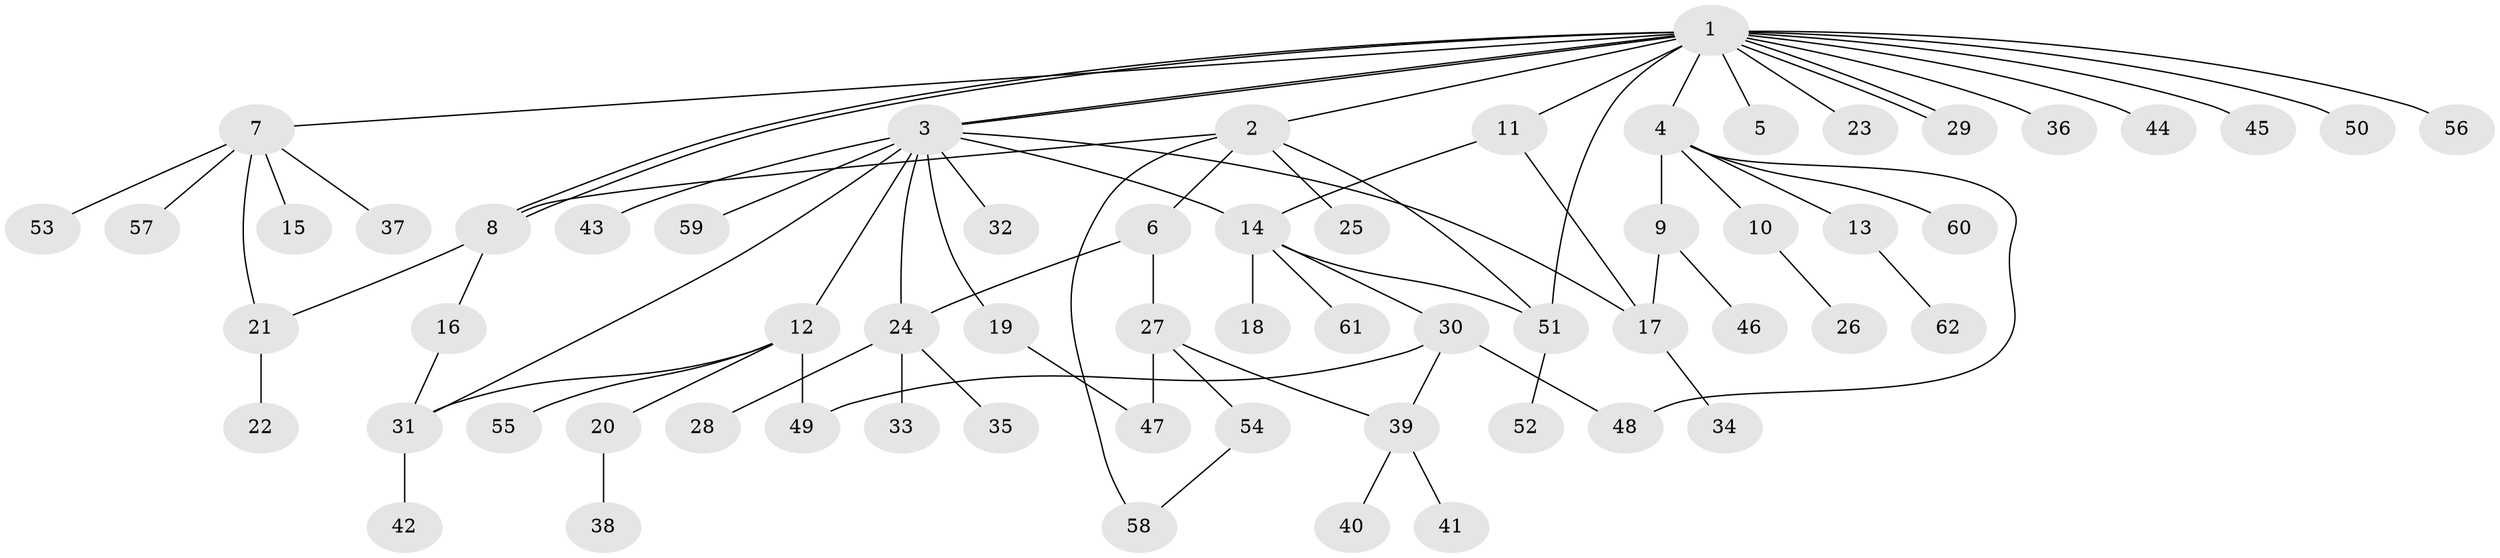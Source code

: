 // Generated by graph-tools (version 1.1) at 2025/26/03/09/25 03:26:03]
// undirected, 62 vertices, 79 edges
graph export_dot {
graph [start="1"]
  node [color=gray90,style=filled];
  1;
  2;
  3;
  4;
  5;
  6;
  7;
  8;
  9;
  10;
  11;
  12;
  13;
  14;
  15;
  16;
  17;
  18;
  19;
  20;
  21;
  22;
  23;
  24;
  25;
  26;
  27;
  28;
  29;
  30;
  31;
  32;
  33;
  34;
  35;
  36;
  37;
  38;
  39;
  40;
  41;
  42;
  43;
  44;
  45;
  46;
  47;
  48;
  49;
  50;
  51;
  52;
  53;
  54;
  55;
  56;
  57;
  58;
  59;
  60;
  61;
  62;
  1 -- 2;
  1 -- 3;
  1 -- 3;
  1 -- 4;
  1 -- 5;
  1 -- 7;
  1 -- 8;
  1 -- 8;
  1 -- 11;
  1 -- 23;
  1 -- 29;
  1 -- 29;
  1 -- 36;
  1 -- 44;
  1 -- 45;
  1 -- 50;
  1 -- 51;
  1 -- 56;
  2 -- 6;
  2 -- 8;
  2 -- 25;
  2 -- 51;
  2 -- 58;
  3 -- 12;
  3 -- 14;
  3 -- 17;
  3 -- 19;
  3 -- 24;
  3 -- 31;
  3 -- 32;
  3 -- 43;
  3 -- 59;
  4 -- 9;
  4 -- 10;
  4 -- 13;
  4 -- 48;
  4 -- 60;
  6 -- 24;
  6 -- 27;
  7 -- 15;
  7 -- 21;
  7 -- 37;
  7 -- 53;
  7 -- 57;
  8 -- 16;
  8 -- 21;
  9 -- 17;
  9 -- 46;
  10 -- 26;
  11 -- 14;
  11 -- 17;
  12 -- 20;
  12 -- 31;
  12 -- 49;
  12 -- 55;
  13 -- 62;
  14 -- 18;
  14 -- 30;
  14 -- 51;
  14 -- 61;
  16 -- 31;
  17 -- 34;
  19 -- 47;
  20 -- 38;
  21 -- 22;
  24 -- 28;
  24 -- 33;
  24 -- 35;
  27 -- 39;
  27 -- 47;
  27 -- 54;
  30 -- 39;
  30 -- 48;
  30 -- 49;
  31 -- 42;
  39 -- 40;
  39 -- 41;
  51 -- 52;
  54 -- 58;
}

